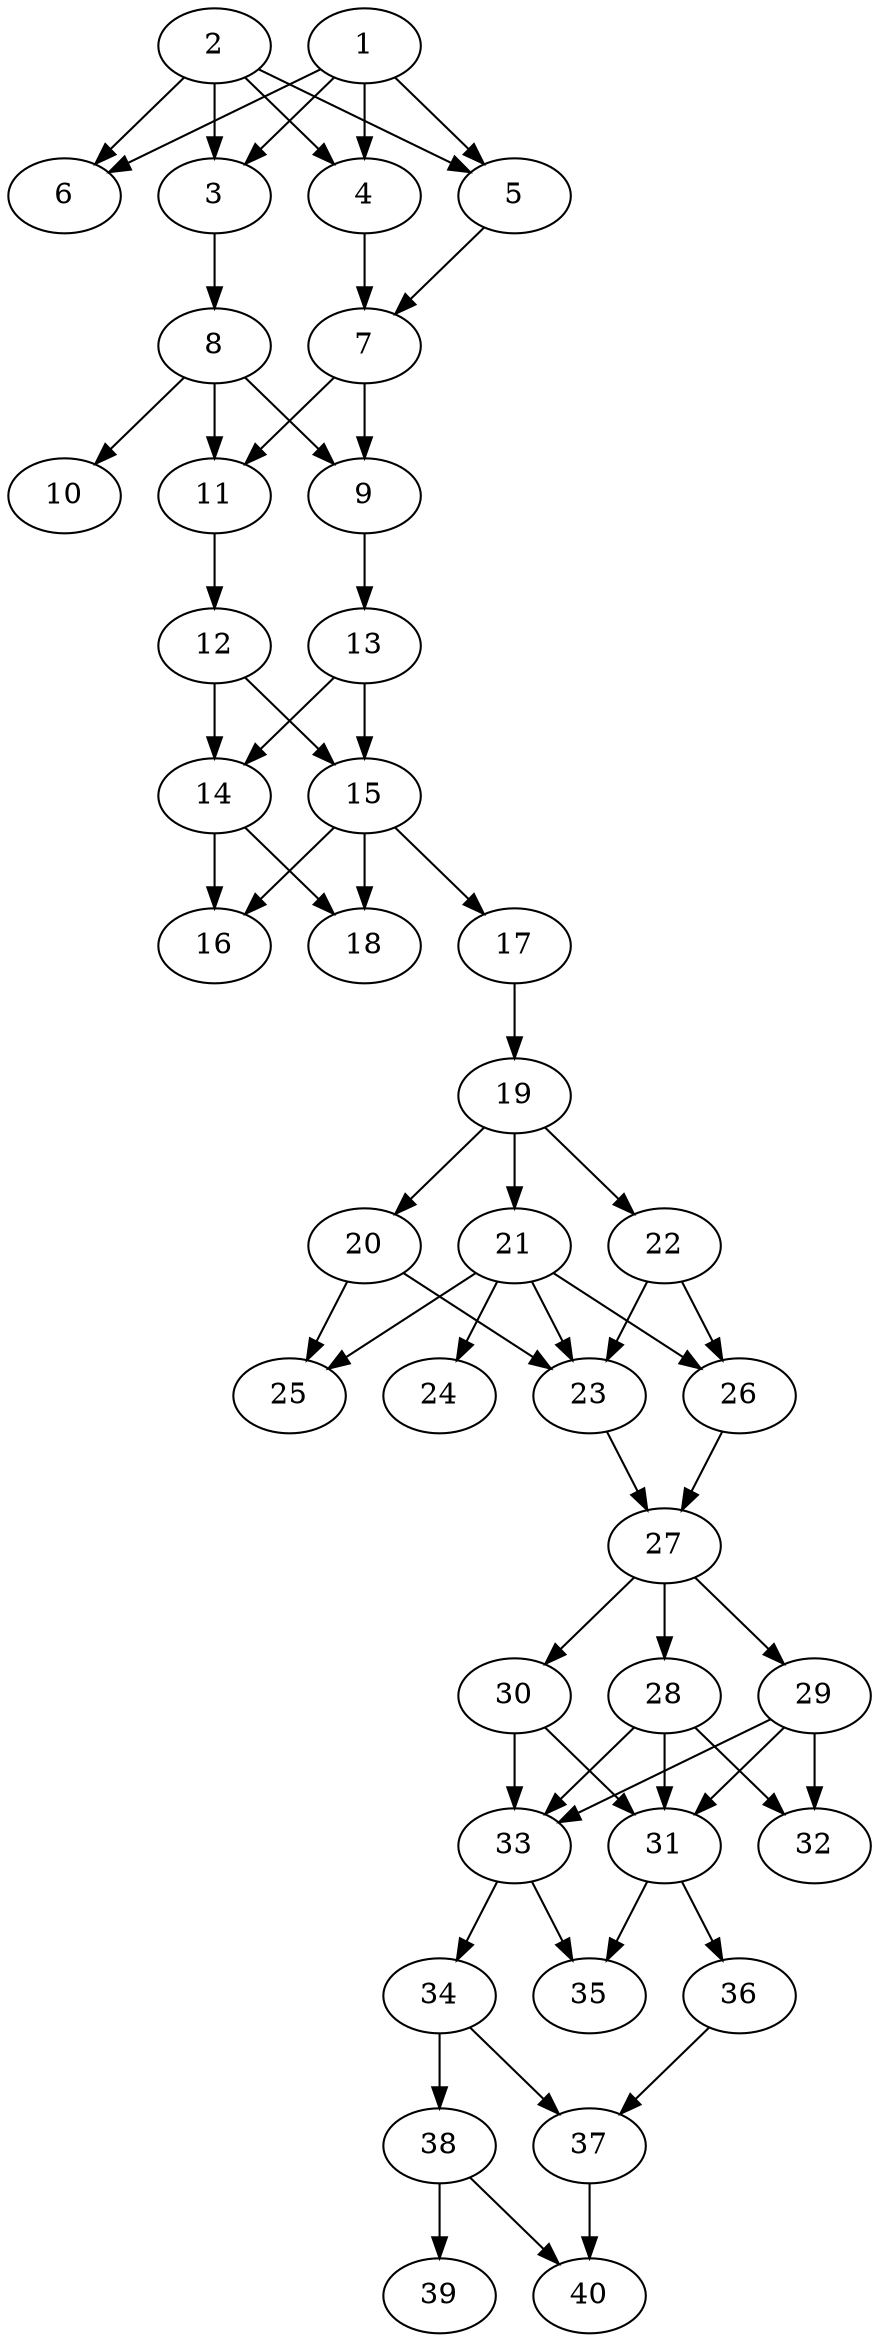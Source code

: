 // DAG automatically generated by daggen at Thu Oct  3 14:06:49 2019
// ./daggen --dot -n 40 --ccr 0.5 --fat 0.3 --regular 0.5 --density 0.7 --mindata 5242880 --maxdata 52428800 
digraph G {
  1 [size="65593344", alpha="0.14", expect_size="32796672"] 
  1 -> 3 [size ="32796672"]
  1 -> 4 [size ="32796672"]
  1 -> 5 [size ="32796672"]
  1 -> 6 [size ="32796672"]
  2 [size="78659584", alpha="0.17", expect_size="39329792"] 
  2 -> 3 [size ="39329792"]
  2 -> 4 [size ="39329792"]
  2 -> 5 [size ="39329792"]
  2 -> 6 [size ="39329792"]
  3 [size="54521856", alpha="0.10", expect_size="27260928"] 
  3 -> 8 [size ="27260928"]
  4 [size="48216064", alpha="0.19", expect_size="24108032"] 
  4 -> 7 [size ="24108032"]
  5 [size="41113600", alpha="0.17", expect_size="20556800"] 
  5 -> 7 [size ="20556800"]
  6 [size="65798144", alpha="0.05", expect_size="32899072"] 
  7 [size="23314432", alpha="0.13", expect_size="11657216"] 
  7 -> 9 [size ="11657216"]
  7 -> 11 [size ="11657216"]
  8 [size="101468160", alpha="0.08", expect_size="50734080"] 
  8 -> 9 [size ="50734080"]
  8 -> 10 [size ="50734080"]
  8 -> 11 [size ="50734080"]
  9 [size="94689280", alpha="0.02", expect_size="47344640"] 
  9 -> 13 [size ="47344640"]
  10 [size="71780352", alpha="0.10", expect_size="35890176"] 
  11 [size="15767552", alpha="0.10", expect_size="7883776"] 
  11 -> 12 [size ="7883776"]
  12 [size="82202624", alpha="0.03", expect_size="41101312"] 
  12 -> 14 [size ="41101312"]
  12 -> 15 [size ="41101312"]
  13 [size="66674688", alpha="0.04", expect_size="33337344"] 
  13 -> 14 [size ="33337344"]
  13 -> 15 [size ="33337344"]
  14 [size="20828160", alpha="0.07", expect_size="10414080"] 
  14 -> 16 [size ="10414080"]
  14 -> 18 [size ="10414080"]
  15 [size="16611328", alpha="0.06", expect_size="8305664"] 
  15 -> 16 [size ="8305664"]
  15 -> 17 [size ="8305664"]
  15 -> 18 [size ="8305664"]
  16 [size="96829440", alpha="0.03", expect_size="48414720"] 
  17 [size="25171968", alpha="0.08", expect_size="12585984"] 
  17 -> 19 [size ="12585984"]
  18 [size="84783104", alpha="0.16", expect_size="42391552"] 
  19 [size="27850752", alpha="0.06", expect_size="13925376"] 
  19 -> 20 [size ="13925376"]
  19 -> 21 [size ="13925376"]
  19 -> 22 [size ="13925376"]
  20 [size="36483072", alpha="0.08", expect_size="18241536"] 
  20 -> 23 [size ="18241536"]
  20 -> 25 [size ="18241536"]
  21 [size="82012160", alpha="0.02", expect_size="41006080"] 
  21 -> 23 [size ="41006080"]
  21 -> 24 [size ="41006080"]
  21 -> 25 [size ="41006080"]
  21 -> 26 [size ="41006080"]
  22 [size="32999424", alpha="0.10", expect_size="16499712"] 
  22 -> 23 [size ="16499712"]
  22 -> 26 [size ="16499712"]
  23 [size="48322560", alpha="0.07", expect_size="24161280"] 
  23 -> 27 [size ="24161280"]
  24 [size="69277696", alpha="0.13", expect_size="34638848"] 
  25 [size="101214208", alpha="0.05", expect_size="50607104"] 
  26 [size="33112064", alpha="0.08", expect_size="16556032"] 
  26 -> 27 [size ="16556032"]
  27 [size="47597568", alpha="0.15", expect_size="23798784"] 
  27 -> 28 [size ="23798784"]
  27 -> 29 [size ="23798784"]
  27 -> 30 [size ="23798784"]
  28 [size="83802112", alpha="0.01", expect_size="41901056"] 
  28 -> 31 [size ="41901056"]
  28 -> 32 [size ="41901056"]
  28 -> 33 [size ="41901056"]
  29 [size="62838784", alpha="0.04", expect_size="31419392"] 
  29 -> 31 [size ="31419392"]
  29 -> 32 [size ="31419392"]
  29 -> 33 [size ="31419392"]
  30 [size="90617856", alpha="0.01", expect_size="45308928"] 
  30 -> 31 [size ="45308928"]
  30 -> 33 [size ="45308928"]
  31 [size="33591296", alpha="0.18", expect_size="16795648"] 
  31 -> 35 [size ="16795648"]
  31 -> 36 [size ="16795648"]
  32 [size="41240576", alpha="0.11", expect_size="20620288"] 
  33 [size="87367680", alpha="0.16", expect_size="43683840"] 
  33 -> 34 [size ="43683840"]
  33 -> 35 [size ="43683840"]
  34 [size="27265024", alpha="0.03", expect_size="13632512"] 
  34 -> 37 [size ="13632512"]
  34 -> 38 [size ="13632512"]
  35 [size="87408640", alpha="0.11", expect_size="43704320"] 
  36 [size="15312896", alpha="0.18", expect_size="7656448"] 
  36 -> 37 [size ="7656448"]
  37 [size="55031808", alpha="0.07", expect_size="27515904"] 
  37 -> 40 [size ="27515904"]
  38 [size="30656512", alpha="0.13", expect_size="15328256"] 
  38 -> 39 [size ="15328256"]
  38 -> 40 [size ="15328256"]
  39 [size="33167360", alpha="0.02", expect_size="16583680"] 
  40 [size="52400128", alpha="0.16", expect_size="26200064"] 
}
